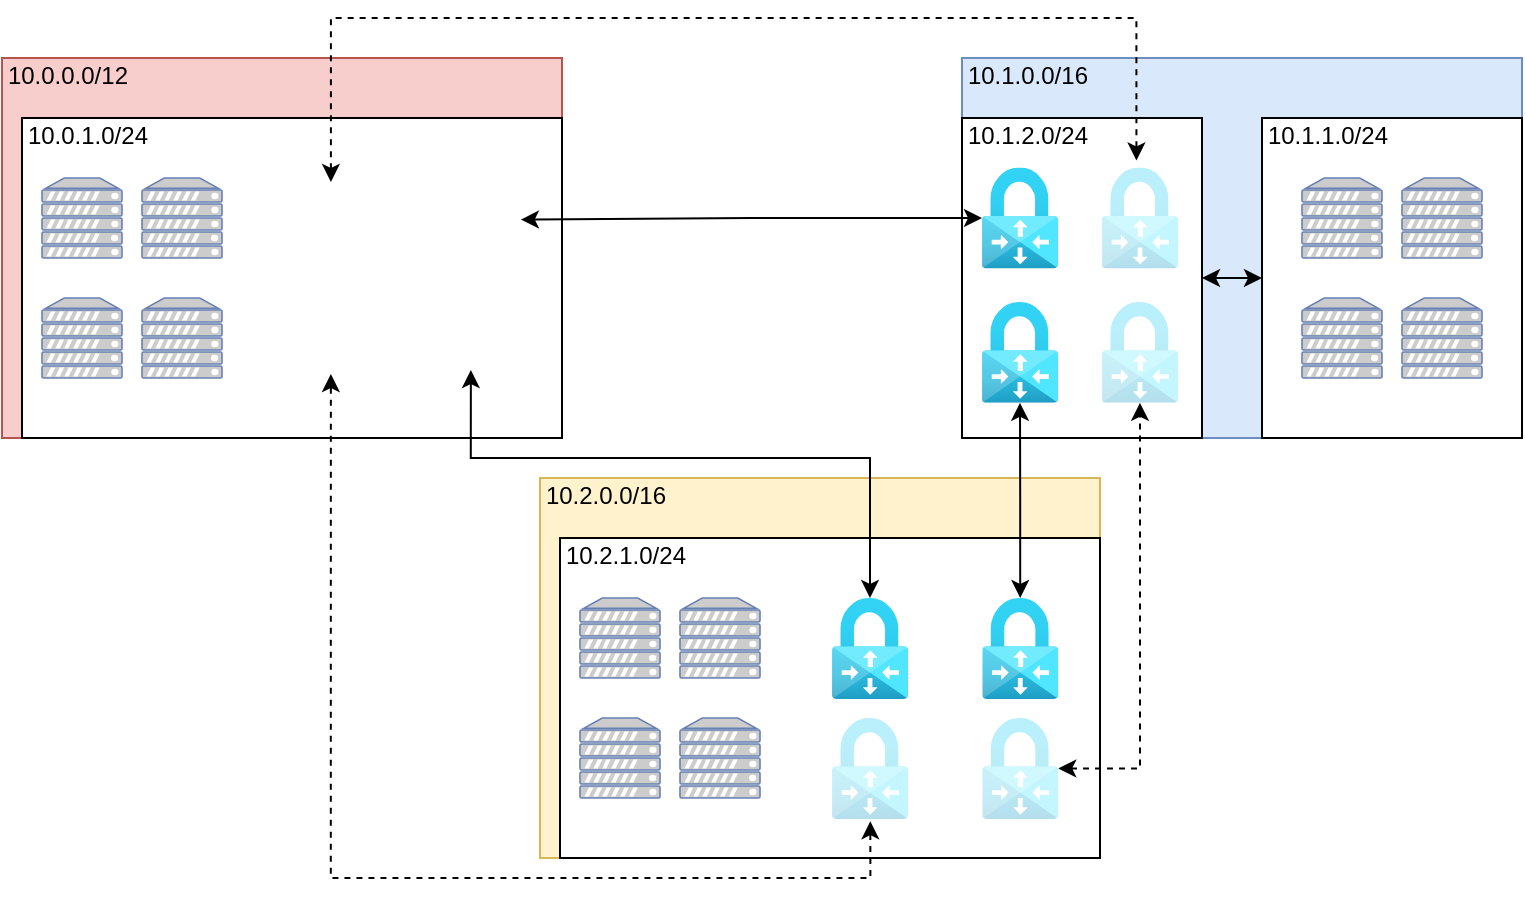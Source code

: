 <mxfile version="14.1.8" type="device"><diagram id="PhLGDDNVIdL5nI4zme5c" name="Page-1"><mxGraphModel dx="1038" dy="607" grid="1" gridSize="10" guides="1" tooltips="1" connect="1" arrows="1" fold="1" page="1" pageScale="1" pageWidth="827" pageHeight="1169" math="0" shadow="0"><root><mxCell id="0"/><mxCell id="1" parent="0"/><mxCell id="FwqhZEYfLvUPZ0Rle2nu-15" value="10.0.0.0/12" style="rounded=0;whiteSpace=wrap;html=1;align=right;labelPosition=left;verticalLabelPosition=top;verticalAlign=bottom;horizontal=1;spacingBottom=-18;spacingLeft=0;spacingRight=-65;fillColor=#f8cecc;strokeColor=#b85450;" parent="1" vertex="1"><mxGeometry x="30" y="170" width="280" height="190" as="geometry"/></mxCell><mxCell id="FwqhZEYfLvUPZ0Rle2nu-25" value="10.0.1.0/24" style="rounded=0;whiteSpace=wrap;html=1;spacingBottom=-18;labelPosition=left;verticalLabelPosition=top;align=right;verticalAlign=bottom;spacingRight=-65;" parent="1" vertex="1"><mxGeometry x="40" y="200" width="270" height="160" as="geometry"/></mxCell><mxCell id="FwqhZEYfLvUPZ0Rle2nu-5" value="10.1.0.0/16" style="rounded=0;whiteSpace=wrap;html=1;align=right;labelPosition=left;verticalLabelPosition=top;verticalAlign=bottom;horizontal=1;spacingBottom=-18;spacingLeft=0;spacingRight=-65;fillColor=#dae8fc;strokeColor=#6c8ebf;" parent="1" vertex="1"><mxGeometry x="510" y="170" width="280" height="190" as="geometry"/></mxCell><mxCell id="FwqhZEYfLvUPZ0Rle2nu-6" value="10.1.2.0/24" style="rounded=0;whiteSpace=wrap;html=1;spacingBottom=-18;labelPosition=left;verticalLabelPosition=top;align=right;verticalAlign=bottom;spacingRight=-65;" parent="1" vertex="1"><mxGeometry x="510" y="200" width="120" height="160" as="geometry"/></mxCell><mxCell id="RcH5sG9deECu-gIv5USr-21" style="edgeStyle=orthogonalEdgeStyle;rounded=0;orthogonalLoop=1;jettySize=auto;html=1;startArrow=classic;startFill=1;fillColor=none;" edge="1" parent="1" source="FwqhZEYfLvUPZ0Rle2nu-2" target="RcH5sG9deECu-gIv5USr-5"><mxGeometry relative="1" as="geometry"/></mxCell><mxCell id="FwqhZEYfLvUPZ0Rle2nu-2" value="" style="aspect=fixed;html=1;points=[];align=center;image;fontSize=12;image=img/lib/azure2/networking/Virtual_Network_Gateways.svg;" parent="1" vertex="1"><mxGeometry x="520" y="224.79" width="38" height="50.42" as="geometry"/></mxCell><mxCell id="FwqhZEYfLvUPZ0Rle2nu-9" value="10.1.1.0/24" style="rounded=0;whiteSpace=wrap;html=1;spacingBottom=-18;labelPosition=left;verticalLabelPosition=top;align=right;verticalAlign=bottom;spacingRight=-65;" parent="1" vertex="1"><mxGeometry x="660" y="200" width="130" height="160" as="geometry"/></mxCell><mxCell id="FwqhZEYfLvUPZ0Rle2nu-7" value="" style="fontColor=#0066CC;verticalAlign=top;verticalLabelPosition=bottom;labelPosition=center;align=center;html=1;outlineConnect=0;fillColor=#CCCCCC;strokeColor=#6881B3;gradientColor=none;gradientDirection=north;strokeWidth=2;shape=mxgraph.networks.server;" parent="1" vertex="1"><mxGeometry x="680" y="230" width="40" height="40" as="geometry"/></mxCell><mxCell id="FwqhZEYfLvUPZ0Rle2nu-10" value="" style="fontColor=#0066CC;verticalAlign=top;verticalLabelPosition=bottom;labelPosition=center;align=center;html=1;outlineConnect=0;fillColor=#CCCCCC;strokeColor=#6881B3;gradientColor=none;gradientDirection=north;strokeWidth=2;shape=mxgraph.networks.server;" parent="1" vertex="1"><mxGeometry x="730" y="230" width="40" height="40" as="geometry"/></mxCell><mxCell id="FwqhZEYfLvUPZ0Rle2nu-11" value="" style="fontColor=#0066CC;verticalAlign=top;verticalLabelPosition=bottom;labelPosition=center;align=center;html=1;outlineConnect=0;fillColor=#CCCCCC;strokeColor=#6881B3;gradientColor=none;gradientDirection=north;strokeWidth=2;shape=mxgraph.networks.server;" parent="1" vertex="1"><mxGeometry x="680" y="290" width="40" height="40" as="geometry"/></mxCell><mxCell id="FwqhZEYfLvUPZ0Rle2nu-12" value="" style="fontColor=#0066CC;verticalAlign=top;verticalLabelPosition=bottom;labelPosition=center;align=center;html=1;outlineConnect=0;fillColor=#CCCCCC;strokeColor=#6881B3;gradientColor=none;gradientDirection=north;strokeWidth=2;shape=mxgraph.networks.server;" parent="1" vertex="1"><mxGeometry x="730" y="290" width="40" height="40" as="geometry"/></mxCell><mxCell id="FwqhZEYfLvUPZ0Rle2nu-14" value="" style="endArrow=classic;startArrow=classic;html=1;exitX=1;exitY=0.5;exitDx=0;exitDy=0;entryX=0;entryY=0.5;entryDx=0;entryDy=0;" parent="1" source="FwqhZEYfLvUPZ0Rle2nu-6" target="FwqhZEYfLvUPZ0Rle2nu-9" edge="1"><mxGeometry width="50" height="50" relative="1" as="geometry"><mxPoint x="620" y="430" as="sourcePoint"/><mxPoint x="670" y="380" as="targetPoint"/></mxGeometry></mxCell><mxCell id="FwqhZEYfLvUPZ0Rle2nu-27" value="" style="fontColor=#0066CC;verticalAlign=top;verticalLabelPosition=bottom;labelPosition=center;align=center;html=1;outlineConnect=0;fillColor=#CCCCCC;strokeColor=#6881B3;gradientColor=none;gradientDirection=north;strokeWidth=2;shape=mxgraph.networks.server;" parent="1" vertex="1"><mxGeometry x="50" y="230" width="40" height="40" as="geometry"/></mxCell><mxCell id="FwqhZEYfLvUPZ0Rle2nu-28" value="" style="fontColor=#0066CC;verticalAlign=top;verticalLabelPosition=bottom;labelPosition=center;align=center;html=1;outlineConnect=0;fillColor=#CCCCCC;strokeColor=#6881B3;gradientColor=none;gradientDirection=north;strokeWidth=2;shape=mxgraph.networks.server;" parent="1" vertex="1"><mxGeometry x="100" y="230" width="40" height="40" as="geometry"/></mxCell><mxCell id="FwqhZEYfLvUPZ0Rle2nu-29" value="" style="fontColor=#0066CC;verticalAlign=top;verticalLabelPosition=bottom;labelPosition=center;align=center;html=1;outlineConnect=0;fillColor=#CCCCCC;strokeColor=#6881B3;gradientColor=none;gradientDirection=north;strokeWidth=2;shape=mxgraph.networks.server;" parent="1" vertex="1"><mxGeometry x="50" y="290" width="40" height="40" as="geometry"/></mxCell><mxCell id="FwqhZEYfLvUPZ0Rle2nu-30" value="" style="fontColor=#0066CC;verticalAlign=top;verticalLabelPosition=bottom;labelPosition=center;align=center;html=1;outlineConnect=0;fillColor=#CCCCCC;strokeColor=#6881B3;gradientColor=none;gradientDirection=north;strokeWidth=2;shape=mxgraph.networks.server;" parent="1" vertex="1"><mxGeometry x="100" y="290" width="40" height="40" as="geometry"/></mxCell><mxCell id="RcH5sG9deECu-gIv5USr-22" style="edgeStyle=orthogonalEdgeStyle;rounded=0;orthogonalLoop=1;jettySize=auto;html=1;entryX=0.453;entryY=-0.071;entryDx=0;entryDy=0;entryPerimeter=0;startArrow=classic;startFill=1;fillColor=none;dashed=1;" edge="1" parent="1" source="FwqhZEYfLvUPZ0Rle2nu-31" target="RcH5sG9deECu-gIv5USr-10"><mxGeometry relative="1" as="geometry"><Array as="points"><mxPoint x="195" y="150"/><mxPoint x="597" y="150"/></Array></mxGeometry></mxCell><mxCell id="FwqhZEYfLvUPZ0Rle2nu-31" value="" style="rounded=0;whiteSpace=wrap;html=1;horizontal=1;image=https://upload.wikimedia.org/wikipedia/de/f/fd/Strongswan.png;glass=0;strokeColor=none;imageVerticalAlign=top;imageAlign=center;imageWidth=50;imageHeight=32;verticalAlign=bottom;aspect=fixed;opacity=33;" parent="1" vertex="1"><mxGeometry x="170" y="232" width="48.86" height="36" as="geometry"/></mxCell><mxCell id="ewlQlQBvSVRFj0OXpgIp-1" value="10.2.0.0/16" style="rounded=0;whiteSpace=wrap;html=1;align=right;labelPosition=left;verticalLabelPosition=top;verticalAlign=bottom;horizontal=1;spacingBottom=-18;spacingLeft=0;spacingRight=-65;fillColor=#fff2cc;strokeColor=#d6b656;" parent="1" vertex="1"><mxGeometry x="299" y="380" width="280" height="190" as="geometry"/></mxCell><mxCell id="ewlQlQBvSVRFj0OXpgIp-9" value="10.2.1.0/24" style="rounded=0;whiteSpace=wrap;html=1;spacingBottom=-18;labelPosition=left;verticalLabelPosition=top;align=right;verticalAlign=bottom;spacingRight=-65;" parent="1" vertex="1"><mxGeometry x="309" y="410" width="270" height="160" as="geometry"/></mxCell><mxCell id="ewlQlQBvSVRFj0OXpgIp-10" value="" style="fontColor=#0066CC;verticalAlign=top;verticalLabelPosition=bottom;labelPosition=center;align=center;html=1;outlineConnect=0;fillColor=#CCCCCC;strokeColor=#6881B3;gradientColor=none;gradientDirection=north;strokeWidth=2;shape=mxgraph.networks.server;" parent="1" vertex="1"><mxGeometry x="319" y="440" width="40" height="40" as="geometry"/></mxCell><mxCell id="ewlQlQBvSVRFj0OXpgIp-11" value="" style="fontColor=#0066CC;verticalAlign=top;verticalLabelPosition=bottom;labelPosition=center;align=center;html=1;outlineConnect=0;fillColor=#CCCCCC;strokeColor=#6881B3;gradientColor=none;gradientDirection=north;strokeWidth=2;shape=mxgraph.networks.server;" parent="1" vertex="1"><mxGeometry x="369" y="440" width="40" height="40" as="geometry"/></mxCell><mxCell id="ewlQlQBvSVRFj0OXpgIp-12" value="" style="fontColor=#0066CC;verticalAlign=top;verticalLabelPosition=bottom;labelPosition=center;align=center;html=1;outlineConnect=0;fillColor=#CCCCCC;strokeColor=#6881B3;gradientColor=none;gradientDirection=north;strokeWidth=2;shape=mxgraph.networks.server;" parent="1" vertex="1"><mxGeometry x="319" y="500" width="40" height="40" as="geometry"/></mxCell><mxCell id="ewlQlQBvSVRFj0OXpgIp-13" value="" style="fontColor=#0066CC;verticalAlign=top;verticalLabelPosition=bottom;labelPosition=center;align=center;html=1;outlineConnect=0;fillColor=#CCCCCC;strokeColor=#6881B3;gradientColor=none;gradientDirection=north;strokeWidth=2;shape=mxgraph.networks.server;" parent="1" vertex="1"><mxGeometry x="369" y="500" width="40" height="40" as="geometry"/></mxCell><mxCell id="RcH5sG9deECu-gIv5USr-16" style="edgeStyle=orthogonalEdgeStyle;rounded=0;orthogonalLoop=1;jettySize=auto;html=1;entryX=0.5;entryY=1;entryDx=0;entryDy=0;fillColor=none;startArrow=classic;startFill=1;" edge="1" parent="1" source="ewlQlQBvSVRFj0OXpgIp-7" target="RcH5sG9deECu-gIv5USr-4"><mxGeometry relative="1" as="geometry"><Array as="points"><mxPoint x="464" y="370"/><mxPoint x="264" y="370"/></Array></mxGeometry></mxCell><mxCell id="ewlQlQBvSVRFj0OXpgIp-7" value="" style="aspect=fixed;html=1;points=[];align=center;image;fontSize=12;image=img/lib/azure2/networking/Virtual_Network_Gateways.svg;labelBackgroundColor=none;" parent="1" vertex="1"><mxGeometry x="445" y="440" width="38" height="50.44" as="geometry"/></mxCell><mxCell id="RcH5sG9deECu-gIv5USr-19" style="edgeStyle=orthogonalEdgeStyle;rounded=0;orthogonalLoop=1;jettySize=auto;html=1;startArrow=classic;startFill=1;fillColor=none;" edge="1" parent="1" source="RcH5sG9deECu-gIv5USr-1" target="RcH5sG9deECu-gIv5USr-11"><mxGeometry relative="1" as="geometry"/></mxCell><mxCell id="RcH5sG9deECu-gIv5USr-1" value="" style="aspect=fixed;html=1;points=[];align=center;image;fontSize=12;image=img/lib/azure2/networking/Virtual_Network_Gateways.svg;labelBackgroundColor=none;" vertex="1" parent="1"><mxGeometry x="520.14" y="440" width="38" height="50.44" as="geometry"/></mxCell><mxCell id="RcH5sG9deECu-gIv5USr-15" style="edgeStyle=orthogonalEdgeStyle;rounded=0;orthogonalLoop=1;jettySize=auto;html=1;entryX=0.5;entryY=1;entryDx=0;entryDy=0;fillColor=none;startArrow=classic;startFill=1;exitX=0.504;exitY=1.023;exitDx=0;exitDy=0;exitPerimeter=0;dashed=1;" edge="1" parent="1" source="RcH5sG9deECu-gIv5USr-2" target="RcH5sG9deECu-gIv5USr-7"><mxGeometry relative="1" as="geometry"><Array as="points"><mxPoint x="464" y="580"/><mxPoint x="194" y="580"/></Array></mxGeometry></mxCell><mxCell id="RcH5sG9deECu-gIv5USr-2" value="" style="aspect=fixed;html=1;points=[];align=center;image;fontSize=12;image=img/lib/azure2/networking/Virtual_Network_Gateways.svg;labelBackgroundColor=none;opacity=33;" vertex="1" parent="1"><mxGeometry x="445" y="500" width="38" height="50.44" as="geometry"/></mxCell><mxCell id="RcH5sG9deECu-gIv5USr-20" style="edgeStyle=orthogonalEdgeStyle;rounded=0;orthogonalLoop=1;jettySize=auto;html=1;startArrow=classic;startFill=1;fillColor=none;dashed=1;" edge="1" parent="1" source="RcH5sG9deECu-gIv5USr-3" target="RcH5sG9deECu-gIv5USr-12"><mxGeometry relative="1" as="geometry"/></mxCell><mxCell id="RcH5sG9deECu-gIv5USr-3" value="" style="aspect=fixed;html=1;points=[];align=center;image;fontSize=12;image=img/lib/azure2/networking/Virtual_Network_Gateways.svg;labelBackgroundColor=none;opacity=33;" vertex="1" parent="1"><mxGeometry x="520.14" y="500" width="38" height="50.44" as="geometry"/></mxCell><mxCell id="RcH5sG9deECu-gIv5USr-4" value="" style="rounded=0;whiteSpace=wrap;html=1;horizontal=1;image=https://upload.wikimedia.org/wikipedia/de/f/fd/Strongswan.png;glass=0;strokeColor=none;imageVerticalAlign=top;imageAlign=center;imageWidth=50;imageHeight=32;verticalAlign=bottom;aspect=fixed;" vertex="1" parent="1"><mxGeometry x="240" y="290" width="48.86" height="36" as="geometry"/></mxCell><mxCell id="RcH5sG9deECu-gIv5USr-5" value="" style="rounded=0;whiteSpace=wrap;html=1;horizontal=1;image=https://upload.wikimedia.org/wikipedia/de/f/fd/Strongswan.png;glass=0;strokeColor=none;imageVerticalAlign=top;imageAlign=center;imageWidth=50;imageHeight=32;verticalAlign=bottom;aspect=fixed;" vertex="1" parent="1"><mxGeometry x="240.57" y="232.84" width="48.86" height="36" as="geometry"/></mxCell><mxCell id="RcH5sG9deECu-gIv5USr-7" value="" style="rounded=0;whiteSpace=wrap;html=1;horizontal=1;image=https://upload.wikimedia.org/wikipedia/de/f/fd/Strongswan.png;glass=0;strokeColor=none;imageVerticalAlign=top;imageAlign=center;imageWidth=50;imageHeight=32;verticalAlign=bottom;aspect=fixed;opacity=33;" vertex="1" parent="1"><mxGeometry x="170" y="292" width="48.86" height="36" as="geometry"/></mxCell><mxCell id="RcH5sG9deECu-gIv5USr-10" value="" style="aspect=fixed;html=1;points=[];align=center;image;fontSize=12;image=img/lib/azure2/networking/Virtual_Network_Gateways.svg;opacity=33;" vertex="1" parent="1"><mxGeometry x="580" y="224.79" width="38" height="50.42" as="geometry"/></mxCell><mxCell id="RcH5sG9deECu-gIv5USr-11" value="" style="aspect=fixed;html=1;points=[];align=center;image;fontSize=12;image=img/lib/azure2/networking/Virtual_Network_Gateways.svg;" vertex="1" parent="1"><mxGeometry x="520" y="292.0" width="38" height="50.42" as="geometry"/></mxCell><mxCell id="RcH5sG9deECu-gIv5USr-12" value="" style="aspect=fixed;html=1;points=[];align=center;image;fontSize=12;image=img/lib/azure2/networking/Virtual_Network_Gateways.svg;opacity=33;" vertex="1" parent="1"><mxGeometry x="580" y="292" width="38" height="50.42" as="geometry"/></mxCell><mxCell id="RcH5sG9deECu-gIv5USr-24" value="" style="rounded=0;whiteSpace=wrap;html=1;horizontal=1;image=https://upload.wikimedia.org/wikipedia/de/f/fd/Strongswan.png;glass=0;strokeColor=none;imageVerticalAlign=top;imageAlign=center;imageWidth=50;imageHeight=32;verticalAlign=bottom;aspect=fixed;" vertex="1" parent="1"><mxGeometry x="240.57" y="232.84" width="48.86" height="36" as="geometry"/></mxCell></root></mxGraphModel></diagram></mxfile>